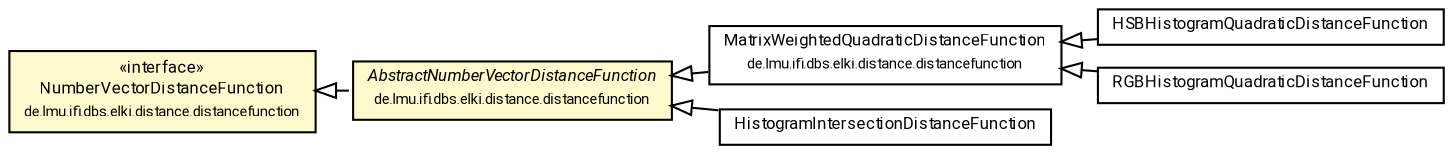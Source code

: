 #!/usr/local/bin/dot
#
# Class diagram 
# Generated by UMLGraph version R5_7_2-60-g0e99a6 (http://www.spinellis.gr/umlgraph/)
#

digraph G {
	graph [fontnames="svg"]
	edge [fontname="Roboto",fontsize=7,labelfontname="Roboto",labelfontsize=7,color="black"];
	node [fontname="Roboto",fontcolor="black",fontsize=8,shape=plaintext,margin=0,width=0,height=0];
	nodesep=0.15;
	ranksep=0.25;
	rankdir=LR;
	// de.lmu.ifi.dbs.elki.distance.distancefunction.NumberVectorDistanceFunction<O>
	c429497 [label=<<table title="de.lmu.ifi.dbs.elki.distance.distancefunction.NumberVectorDistanceFunction" border="0" cellborder="1" cellspacing="0" cellpadding="2" bgcolor="LemonChiffon" href="../NumberVectorDistanceFunction.html" target="_parent">
		<tr><td><table border="0" cellspacing="0" cellpadding="1">
		<tr><td align="center" balign="center"> &#171;interface&#187; </td></tr>
		<tr><td align="center" balign="center"> <font face="Roboto">NumberVectorDistanceFunction</font> </td></tr>
		<tr><td align="center" balign="center"> <font face="Roboto" point-size="7.0">de.lmu.ifi.dbs.elki.distance.distancefunction</font> </td></tr>
		</table></td></tr>
		</table>>, URL="../NumberVectorDistanceFunction.html"];
	// de.lmu.ifi.dbs.elki.distance.distancefunction.MatrixWeightedQuadraticDistanceFunction
	c429885 [label=<<table title="de.lmu.ifi.dbs.elki.distance.distancefunction.MatrixWeightedQuadraticDistanceFunction" border="0" cellborder="1" cellspacing="0" cellpadding="2" href="../MatrixWeightedQuadraticDistanceFunction.html" target="_parent">
		<tr><td><table border="0" cellspacing="0" cellpadding="1">
		<tr><td align="center" balign="center"> <font face="Roboto">MatrixWeightedQuadraticDistanceFunction</font> </td></tr>
		<tr><td align="center" balign="center"> <font face="Roboto" point-size="7.0">de.lmu.ifi.dbs.elki.distance.distancefunction</font> </td></tr>
		</table></td></tr>
		</table>>, URL="../MatrixWeightedQuadraticDistanceFunction.html"];
	// de.lmu.ifi.dbs.elki.distance.distancefunction.colorhistogram.HSBHistogramQuadraticDistanceFunction
	c429888 [label=<<table title="de.lmu.ifi.dbs.elki.distance.distancefunction.colorhistogram.HSBHistogramQuadraticDistanceFunction" border="0" cellborder="1" cellspacing="0" cellpadding="2" href="HSBHistogramQuadraticDistanceFunction.html" target="_parent">
		<tr><td><table border="0" cellspacing="0" cellpadding="1">
		<tr><td align="center" balign="center"> <font face="Roboto">HSBHistogramQuadraticDistanceFunction</font> </td></tr>
		</table></td></tr>
		</table>>, URL="HSBHistogramQuadraticDistanceFunction.html"];
	// de.lmu.ifi.dbs.elki.distance.distancefunction.colorhistogram.RGBHistogramQuadraticDistanceFunction
	c429890 [label=<<table title="de.lmu.ifi.dbs.elki.distance.distancefunction.colorhistogram.RGBHistogramQuadraticDistanceFunction" border="0" cellborder="1" cellspacing="0" cellpadding="2" href="RGBHistogramQuadraticDistanceFunction.html" target="_parent">
		<tr><td><table border="0" cellspacing="0" cellpadding="1">
		<tr><td align="center" balign="center"> <font face="Roboto">RGBHistogramQuadraticDistanceFunction</font> </td></tr>
		</table></td></tr>
		</table>>, URL="RGBHistogramQuadraticDistanceFunction.html"];
	// de.lmu.ifi.dbs.elki.distance.distancefunction.colorhistogram.HistogramIntersectionDistanceFunction
	c429892 [label=<<table title="de.lmu.ifi.dbs.elki.distance.distancefunction.colorhistogram.HistogramIntersectionDistanceFunction" border="0" cellborder="1" cellspacing="0" cellpadding="2" href="HistogramIntersectionDistanceFunction.html" target="_parent">
		<tr><td><table border="0" cellspacing="0" cellpadding="1">
		<tr><td align="center" balign="center"> <font face="Roboto">HistogramIntersectionDistanceFunction</font> </td></tr>
		</table></td></tr>
		</table>>, URL="HistogramIntersectionDistanceFunction.html"];
	// de.lmu.ifi.dbs.elki.distance.distancefunction.AbstractNumberVectorDistanceFunction
	c429900 [label=<<table title="de.lmu.ifi.dbs.elki.distance.distancefunction.AbstractNumberVectorDistanceFunction" border="0" cellborder="1" cellspacing="0" cellpadding="2" bgcolor="LemonChiffon" href="../AbstractNumberVectorDistanceFunction.html" target="_parent">
		<tr><td><table border="0" cellspacing="0" cellpadding="1">
		<tr><td align="center" balign="center"> <font face="Roboto"><i>AbstractNumberVectorDistanceFunction</i></font> </td></tr>
		<tr><td align="center" balign="center"> <font face="Roboto" point-size="7.0">de.lmu.ifi.dbs.elki.distance.distancefunction</font> </td></tr>
		</table></td></tr>
		</table>>, URL="../AbstractNumberVectorDistanceFunction.html"];
	// de.lmu.ifi.dbs.elki.distance.distancefunction.MatrixWeightedQuadraticDistanceFunction extends de.lmu.ifi.dbs.elki.distance.distancefunction.AbstractNumberVectorDistanceFunction
	c429900 -> c429885 [arrowtail=empty,dir=back,weight=10];
	// de.lmu.ifi.dbs.elki.distance.distancefunction.colorhistogram.HSBHistogramQuadraticDistanceFunction extends de.lmu.ifi.dbs.elki.distance.distancefunction.MatrixWeightedQuadraticDistanceFunction
	c429885 -> c429888 [arrowtail=empty,dir=back,weight=10];
	// de.lmu.ifi.dbs.elki.distance.distancefunction.colorhistogram.RGBHistogramQuadraticDistanceFunction extends de.lmu.ifi.dbs.elki.distance.distancefunction.MatrixWeightedQuadraticDistanceFunction
	c429885 -> c429890 [arrowtail=empty,dir=back,weight=10];
	// de.lmu.ifi.dbs.elki.distance.distancefunction.colorhistogram.HistogramIntersectionDistanceFunction extends de.lmu.ifi.dbs.elki.distance.distancefunction.AbstractNumberVectorDistanceFunction
	c429900 -> c429892 [arrowtail=empty,dir=back,weight=10];
	// de.lmu.ifi.dbs.elki.distance.distancefunction.AbstractNumberVectorDistanceFunction implements de.lmu.ifi.dbs.elki.distance.distancefunction.NumberVectorDistanceFunction<O>
	c429497 -> c429900 [arrowtail=empty,style=dashed,dir=back,weight=9];
}

